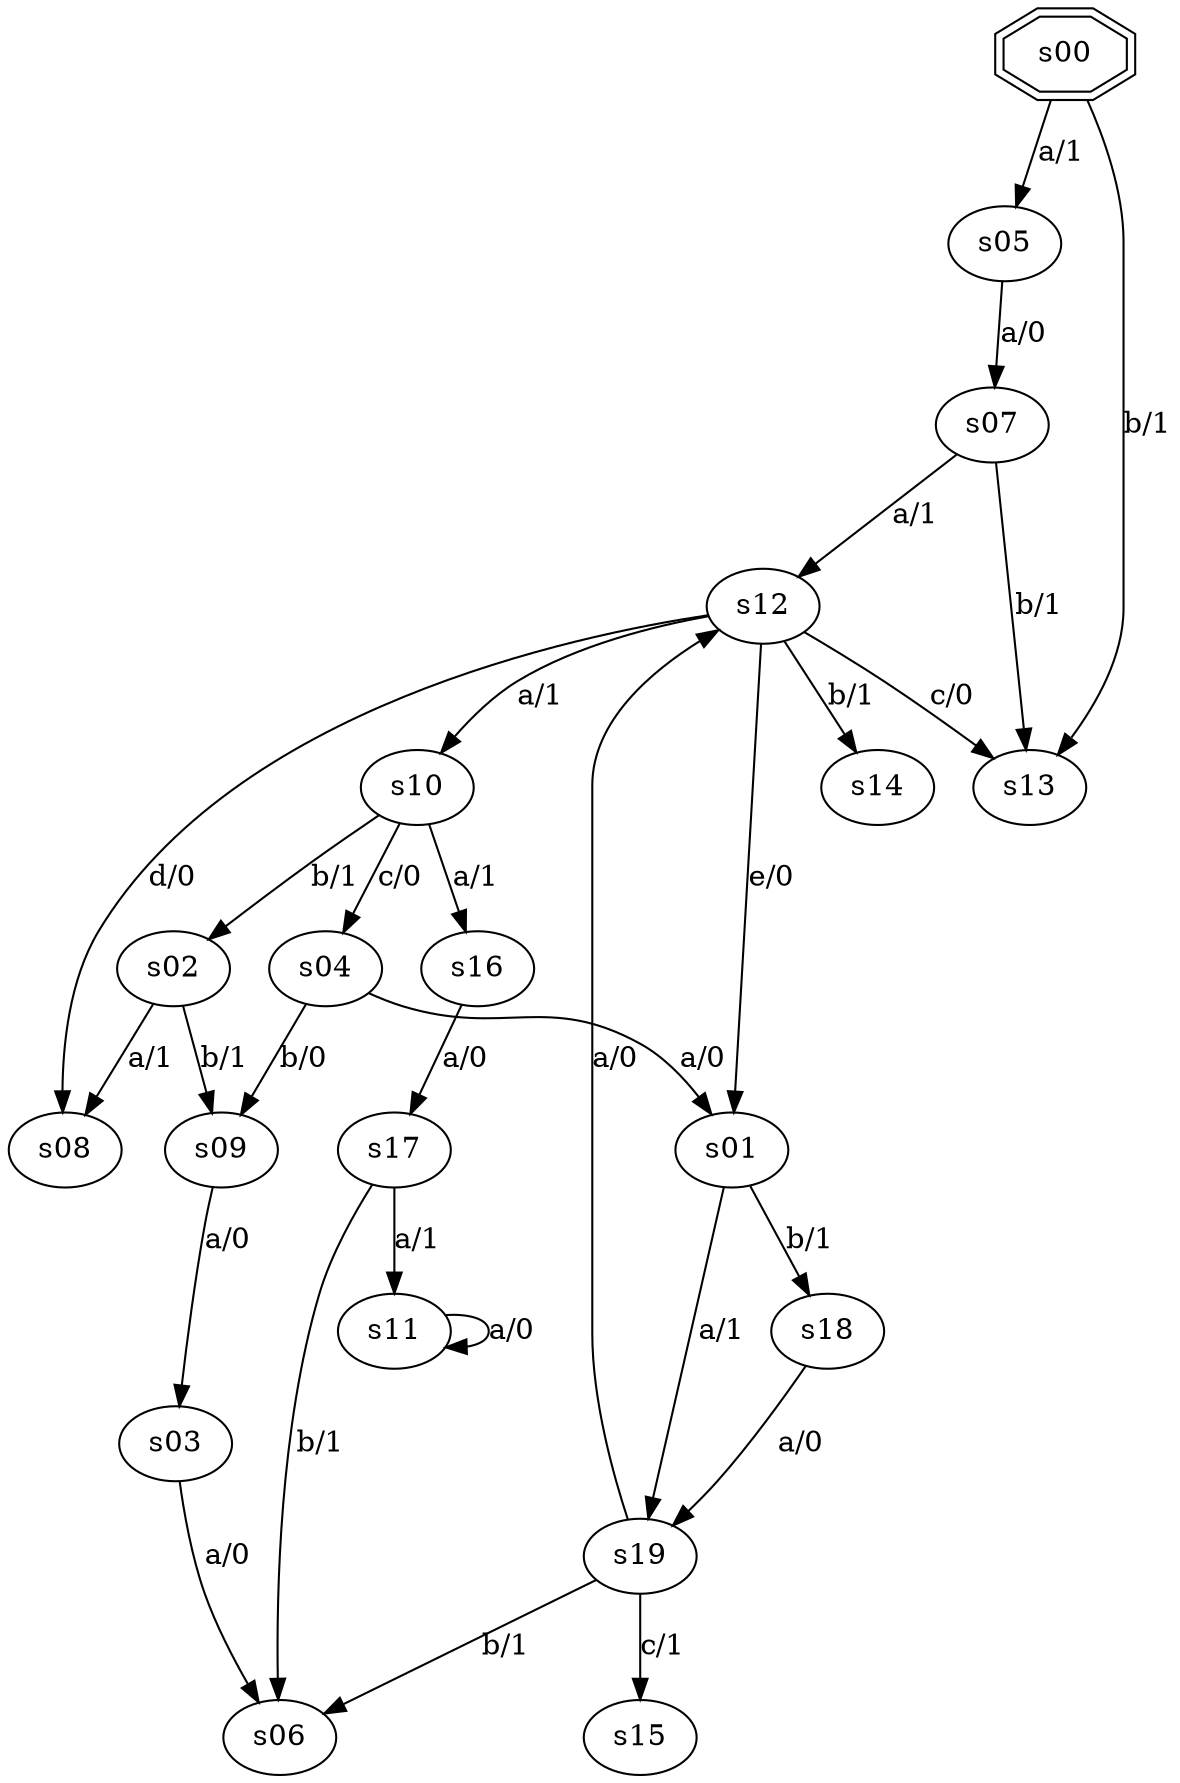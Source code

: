 digraph graph_045 {
	s00 -> s05 [label="a/1"];
	s00 -> s13 [label="b/1"];
	s01 -> s19 [label="a/1"];
	s01 -> s18 [label="b/1"];
	s02 -> s08 [label="a/1"];
	s02 -> s09 [label="b/1"];
	s03 -> s06 [label="a/0"];
	s04 -> s01 [label="a/0"];
	s04 -> s09 [label="b/0"];
	s05 -> s07 [label="a/0"];
	s07 -> s12 [label="a/1"];
	s07 -> s13 [label="b/1"];
	s09 -> s03 [label="a/0"];
	s10 -> s16 [label="a/1"];
	s10 -> s02 [label="b/1"];
	s10 -> s04 [label="c/0"];
	s11 -> s11 [label="a/0"];
	s12 -> s10 [label="a/1"];
	s12 -> s14 [label="b/1"];
	s12 -> s13 [label="c/0"];
	s12 -> s08 [label="d/0"];
	s12 -> s01 [label="e/0"];
	s16 -> s17 [label="a/0"];
	s17 -> s11 [label="a/1"];
	s17 -> s06 [label="b/1"];
	s18 -> s19 [label="a/0"];
	s19 -> s12 [label="a/0"];
	s19 -> s06 [label="b/1"];
	s19 -> s15 [label="c/1"];
	s00 [shape=doubleoctagon];
}